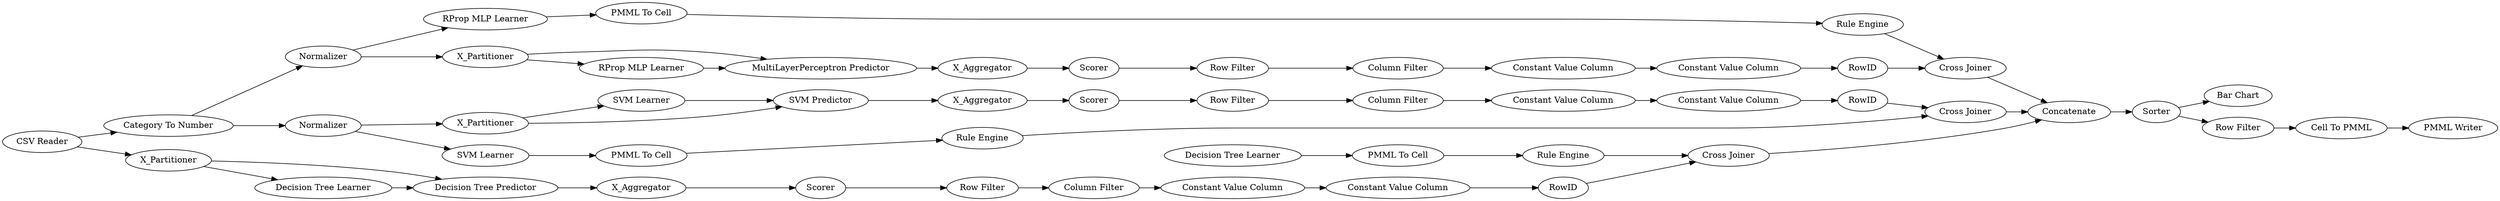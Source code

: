 digraph {
	"-7272940987447099902_32" [label="Decision Tree Predictor"]
	"-7494987362973535861_294" [label="Column Filter"]
	"-7494987362973535861_290" [label="Constant Value Column"]
	"-7494987362973535861_292" [label="Constant Value Column"]
	"-7272940987447099902_2" [label=X_Partitioner]
	"-5707358189877320860_38" [label="Cross Joiner"]
	"-7272940987447099902_7" [label=X_Aggregator]
	"8715814285434815370_32" [label="SVM Predictor"]
	"-7494987362973535861_293" [label=RowID]
	"-8363721055643656782_60" [label=Concatenate]
	"-2977682202535828517_35" [label="Rule Engine"]
	"-8363721055643656782_59" [label="Bar Chart"]
	"511981785262353832_290" [label="Constant Value Column"]
	"-2977682202535828517_33" [label="SVM Learner"]
	"8715814285434815370_40" [label=Normalizer]
	"957708176296030408_294" [label="Column Filter"]
	"-7272940987447099902_31" [label="Decision Tree Learner"]
	"-9176703207218093959_34" [label="Rule Engine"]
	"957708176296030408_9" [label="Row Filter"]
	"957708176296030408_292" [label="Constant Value Column"]
	"511981785262353832_292" [label="Constant Value Column"]
	"8715814285434815370_31" [label="SVM Learner"]
	"-8363721055643656782_62" [label="CSV Reader"]
	"-8363721055643656782_52" [label=Sorter]
	"-5707358189877320860_32" [label="MultiLayerPerceptron Predictor"]
	"957708176296030408_290" [label="Constant Value Column"]
	"-5707358189877320860_2" [label=X_Partitioner]
	"-9176703207218093959_28" [label="PMML To Cell"]
	"-2303582822092233389_22" [label="PMML To Cell"]
	"-5707358189877320860_7" [label=X_Aggregator]
	"511981785262353832_9" [label="Row Filter"]
	"-5707358189877320860_31" [label="RProp MLP Learner"]
	"8715814285434815370_7" [label=X_Aggregator]
	"-2303582822092233389_34" [label="Rule Engine"]
	"-5707358189877320860_39" [label=Normalizer]
	"-7272940987447099902_39" [label=Scorer]
	"-8363721055643656782_54" [label="Cell To PMML"]
	"511981785262353832_293" [label=RowID]
	"-5707358189877320860_40" [label=Scorer]
	"957708176296030408_293" [label=RowID]
	"-7494987362973535861_9" [label="Row Filter"]
	"-9176703207218093959_33" [label="Decision Tree Learner"]
	"8715814285434815370_41" [label=Scorer]
	"-8363721055643656782_53" [label="Row Filter"]
	"-2303582822092233389_35" [label="RProp MLP Learner"]
	"8715814285434815370_2" [label=X_Partitioner]
	"-8363721055643656782_58" [label="Category To Number"]
	"-2977682202535828517_34" [label="PMML To Cell"]
	"-8363721055643656782_61" [label="PMML Writer"]
	"8715814285434815370_39" [label="Cross Joiner"]
	"-7272940987447099902_38" [label="Cross Joiner"]
	"511981785262353832_294" [label="Column Filter"]
	"-5707358189877320860_2" -> "-5707358189877320860_32"
	"-8363721055643656782_58" -> "-5707358189877320860_39"
	"-5707358189877320860_39" -> "-2303582822092233389_35"
	"-8363721055643656782_58" -> "8715814285434815370_40"
	"-8363721055643656782_54" -> "-8363721055643656782_61"
	"-7272940987447099902_2" -> "-7272940987447099902_32"
	"-9176703207218093959_28" -> "-9176703207218093959_34"
	"511981785262353832_294" -> "511981785262353832_290"
	"-9176703207218093959_33" -> "-9176703207218093959_28"
	"957708176296030408_9" -> "957708176296030408_294"
	"511981785262353832_292" -> "511981785262353832_293"
	"-5707358189877320860_7" -> "-5707358189877320860_40"
	"511981785262353832_293" -> "-5707358189877320860_38"
	"-2303582822092233389_22" -> "-2303582822092233389_34"
	"-2977682202535828517_34" -> "-2977682202535828517_35"
	"511981785262353832_290" -> "511981785262353832_292"
	"-8363721055643656782_52" -> "-8363721055643656782_53"
	"-2977682202535828517_33" -> "-2977682202535828517_34"
	"-7272940987447099902_32" -> "-7272940987447099902_7"
	"511981785262353832_9" -> "511981785262353832_294"
	"-8363721055643656782_52" -> "-8363721055643656782_59"
	"-7272940987447099902_39" -> "957708176296030408_9"
	"-7272940987447099902_31" -> "-7272940987447099902_32"
	"957708176296030408_294" -> "957708176296030408_290"
	"957708176296030408_292" -> "957708176296030408_293"
	"-7272940987447099902_38" -> "-8363721055643656782_60"
	"8715814285434815370_32" -> "8715814285434815370_7"
	"-2303582822092233389_34" -> "-5707358189877320860_38"
	"957708176296030408_293" -> "-7272940987447099902_38"
	"8715814285434815370_40" -> "-2977682202535828517_33"
	"957708176296030408_290" -> "957708176296030408_292"
	"8715814285434815370_40" -> "8715814285434815370_2"
	"-7494987362973535861_9" -> "-7494987362973535861_294"
	"-7272940987447099902_7" -> "-7272940987447099902_39"
	"8715814285434815370_39" -> "-8363721055643656782_60"
	"8715814285434815370_2" -> "8715814285434815370_32"
	"-8363721055643656782_60" -> "-8363721055643656782_52"
	"8715814285434815370_41" -> "-7494987362973535861_9"
	"8715814285434815370_2" -> "8715814285434815370_31"
	"-8363721055643656782_62" -> "-8363721055643656782_58"
	"8715814285434815370_7" -> "8715814285434815370_41"
	"-5707358189877320860_32" -> "-5707358189877320860_7"
	"-7494987362973535861_292" -> "-7494987362973535861_293"
	"-2303582822092233389_35" -> "-2303582822092233389_22"
	"-5707358189877320860_31" -> "-5707358189877320860_32"
	"-5707358189877320860_40" -> "511981785262353832_9"
	"-5707358189877320860_39" -> "-5707358189877320860_2"
	"-8363721055643656782_62" -> "-7272940987447099902_2"
	"-7494987362973535861_293" -> "8715814285434815370_39"
	"-7272940987447099902_2" -> "-7272940987447099902_31"
	"-7494987362973535861_290" -> "-7494987362973535861_292"
	"-2977682202535828517_35" -> "8715814285434815370_39"
	"-8363721055643656782_53" -> "-8363721055643656782_54"
	"-5707358189877320860_38" -> "-8363721055643656782_60"
	"-5707358189877320860_2" -> "-5707358189877320860_31"
	"-7494987362973535861_294" -> "-7494987362973535861_290"
	"8715814285434815370_31" -> "8715814285434815370_32"
	"-9176703207218093959_34" -> "-7272940987447099902_38"
	rankdir=LR
}
